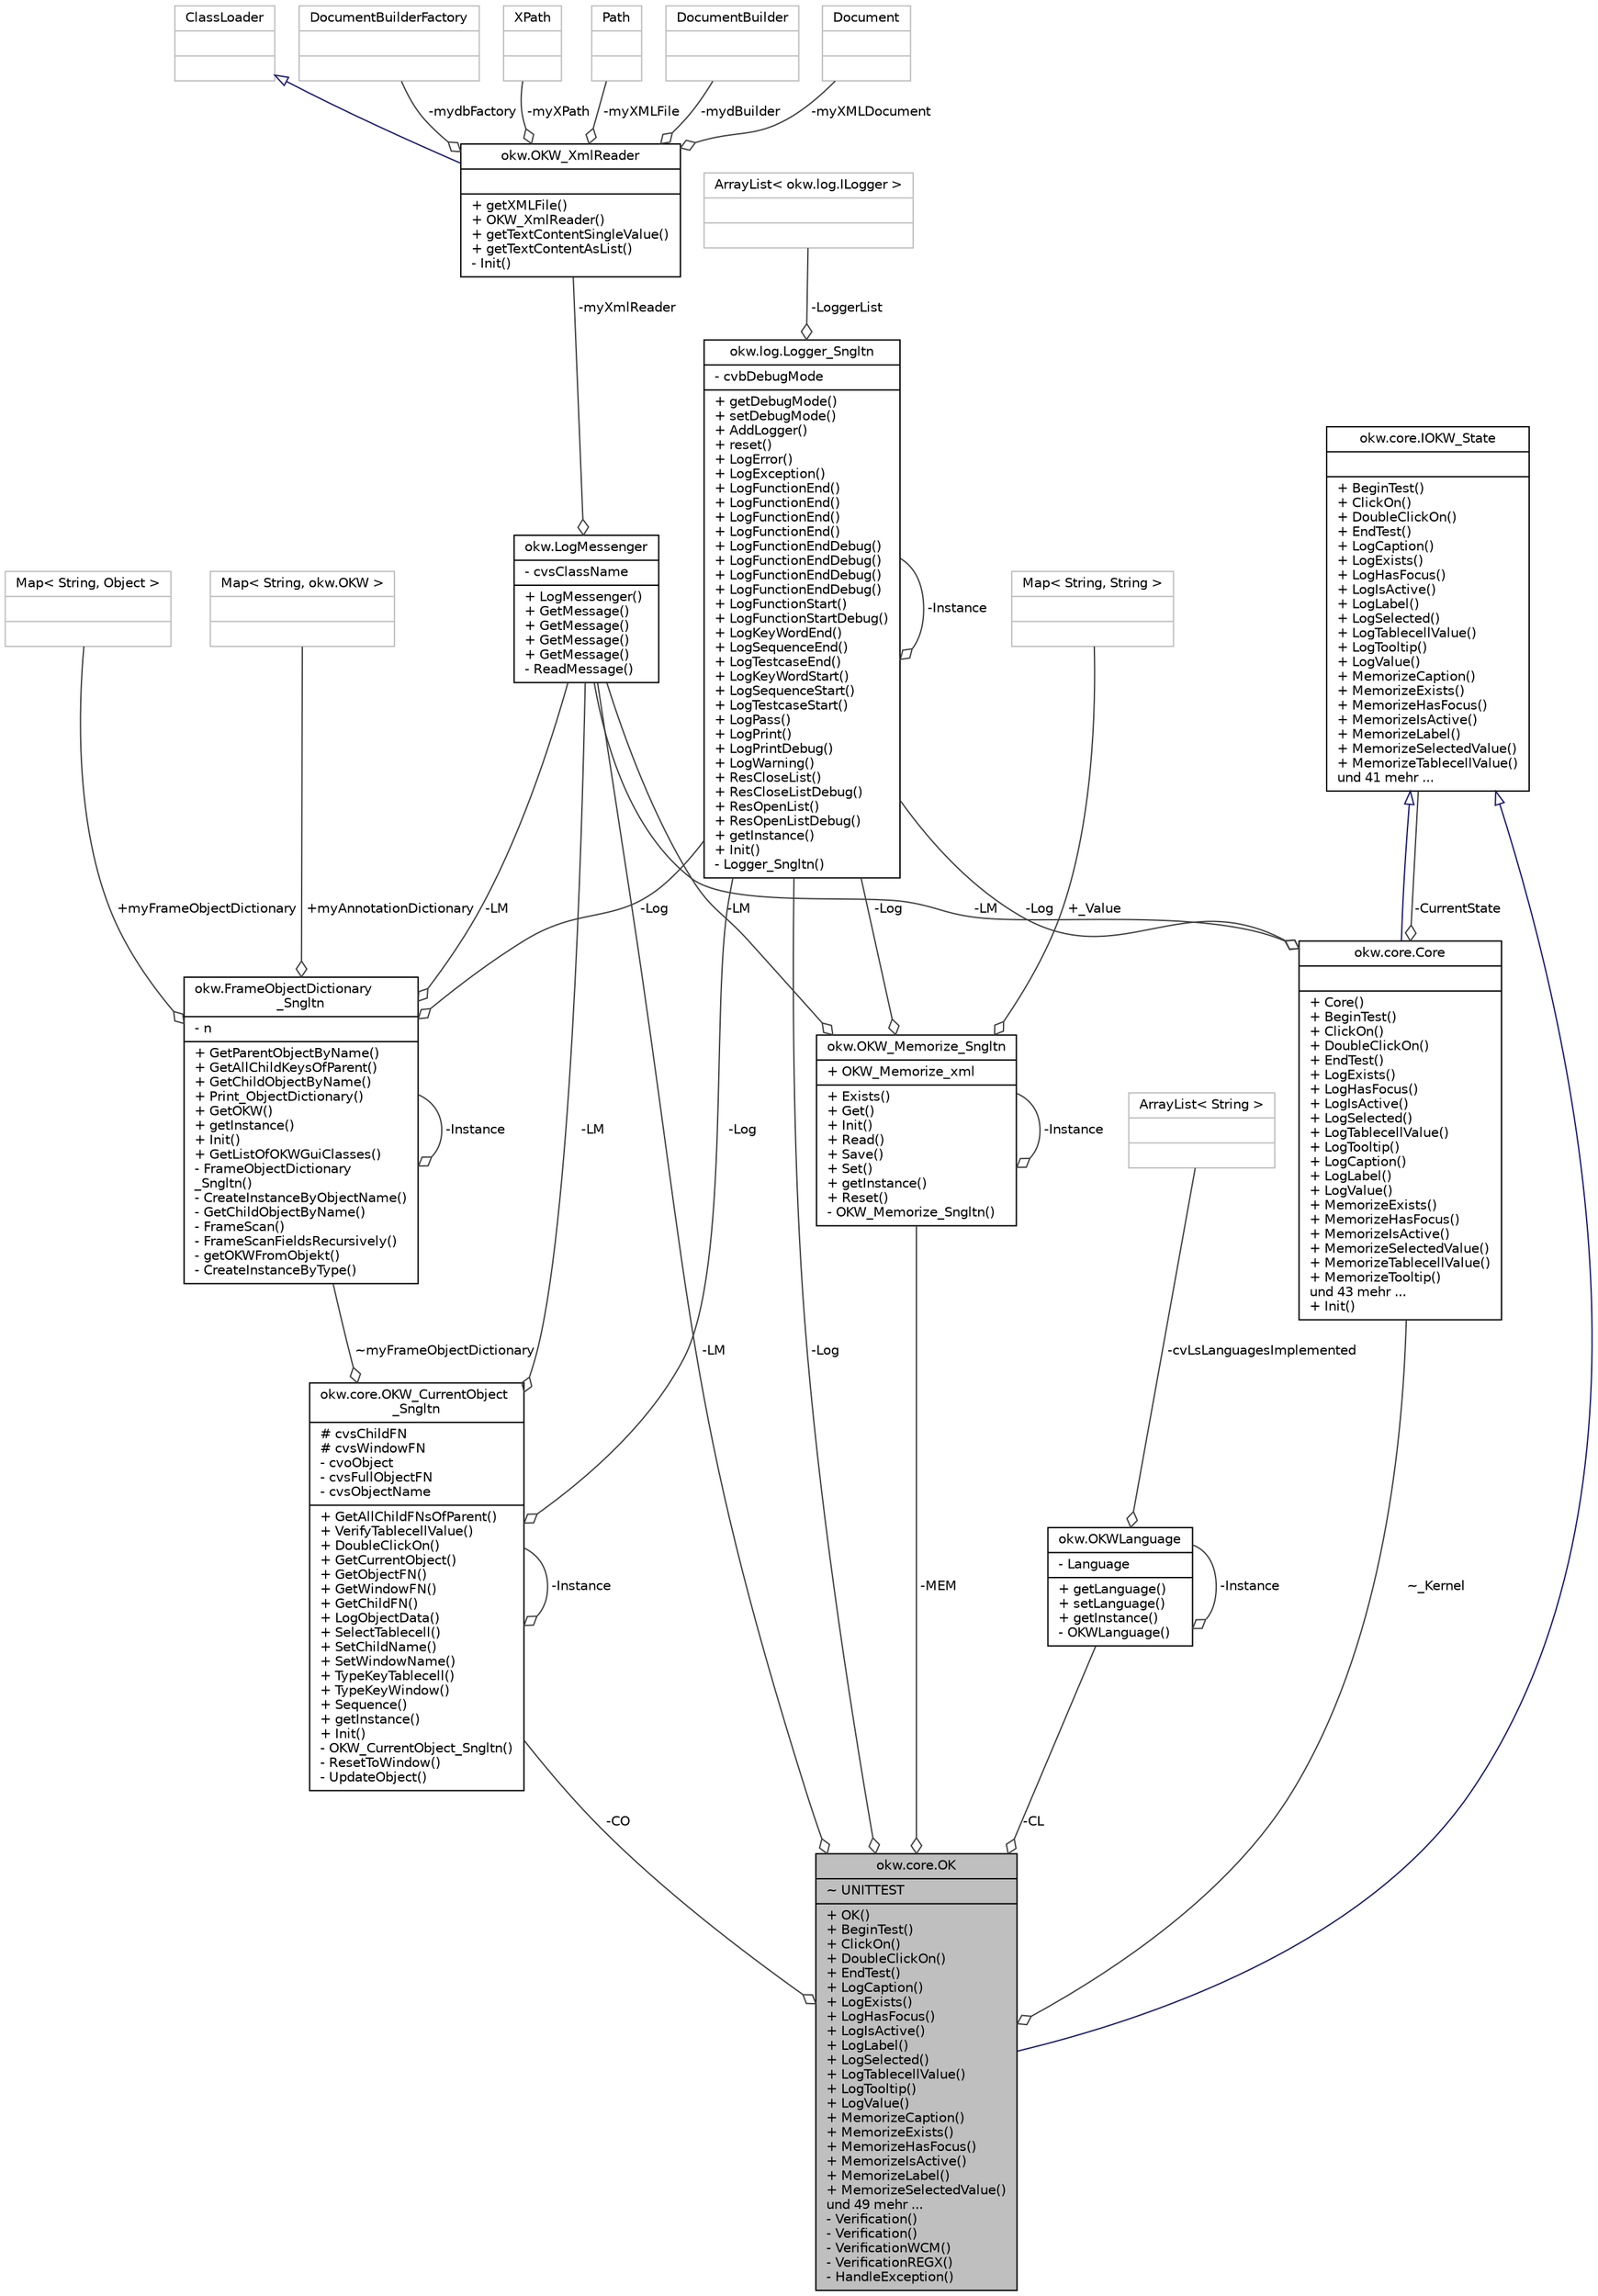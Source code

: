 digraph "okw.core.OK"
{
 // INTERACTIVE_SVG=YES
  edge [fontname="Helvetica",fontsize="10",labelfontname="Helvetica",labelfontsize="10"];
  node [fontname="Helvetica",fontsize="10",shape=record];
  Node2 [label="{okw.core.OK\n|~ UNITTEST\l|+ OK()\l+ BeginTest()\l+ ClickOn()\l+ DoubleClickOn()\l+ EndTest()\l+ LogCaption()\l+ LogExists()\l+ LogHasFocus()\l+ LogIsActive()\l+ LogLabel()\l+ LogSelected()\l+ LogTablecellValue()\l+ LogTooltip()\l+ LogValue()\l+ MemorizeCaption()\l+ MemorizeExists()\l+ MemorizeHasFocus()\l+ MemorizeIsActive()\l+ MemorizeLabel()\l+ MemorizeSelectedValue()\lund 49 mehr ...\l- Verification()\l- Verification()\l- VerificationWCM()\l- VerificationREGX()\l- HandleException()\l}",height=0.2,width=0.4,color="black", fillcolor="grey75", style="filled", fontcolor="black"];
  Node3 -> Node2 [dir="back",color="midnightblue",fontsize="10",style="solid",arrowtail="onormal",fontname="Helvetica"];
  Node3 [label="{okw.core.IOKW_State\n||+ BeginTest()\l+ ClickOn()\l+ DoubleClickOn()\l+ EndTest()\l+ LogCaption()\l+ LogExists()\l+ LogHasFocus()\l+ LogIsActive()\l+ LogLabel()\l+ LogSelected()\l+ LogTablecellValue()\l+ LogTooltip()\l+ LogValue()\l+ MemorizeCaption()\l+ MemorizeExists()\l+ MemorizeHasFocus()\l+ MemorizeIsActive()\l+ MemorizeLabel()\l+ MemorizeSelectedValue()\l+ MemorizeTablecellValue()\lund 41 mehr ...\l}",height=0.2,width=0.4,color="black", fillcolor="white", style="filled",URL="$interfaceokw_1_1core_1_1_i_o_k_w___state.html"];
  Node4 -> Node2 [color="grey25",fontsize="10",style="solid",label=" -CO" ,arrowhead="odiamond",fontname="Helvetica"];
  Node4 [label="{okw.core.OKW_CurrentObject\l_Sngltn\n|# cvsChildFN\l# cvsWindowFN\l- cvoObject\l- cvsFullObjectFN\l- cvsObjectName\l|+ GetAllChildFNsOfParent()\l+ VerifyTablecellValue()\l+ DoubleClickOn()\l+ GetCurrentObject()\l+ GetObjectFN()\l+ GetWindowFN()\l+ GetChildFN()\l+ LogObjectData()\l+ SelectTablecell()\l+ SetChildName()\l+ SetWindowName()\l+ TypeKeyTablecell()\l+ TypeKeyWindow()\l+ Sequence()\l+ getInstance()\l+ Init()\l- OKW_CurrentObject_Sngltn()\l- ResetToWindow()\l- UpdateObject()\l}",height=0.2,width=0.4,color="black", fillcolor="white", style="filled",URL="$classokw_1_1core_1_1_o_k_w___current_object___sngltn.html",tooltip="Diese Klasse verwaltet das aktuelle GUI-Objekt. "];
  Node4 -> Node4 [color="grey25",fontsize="10",style="solid",label=" -Instance" ,arrowhead="odiamond",fontname="Helvetica"];
  Node5 -> Node4 [color="grey25",fontsize="10",style="solid",label=" ~myFrameObjectDictionary" ,arrowhead="odiamond",fontname="Helvetica"];
  Node5 [label="{okw.FrameObjectDictionary\l_Sngltn\n|- n\l|+ GetParentObjectByName()\l+ GetAllChildKeysOfParent()\l+ GetChildObjectByName()\l+ Print_ObjectDictionary()\l+ GetOKW()\l+ getInstance()\l+ Init()\l+ GetListOfOKWGuiClasses()\l- FrameObjectDictionary\l_Sngltn()\l- CreateInstanceByObjectName()\l- GetChildObjectByName()\l- FrameScan()\l- FrameScanFieldsRecursively()\l- getOKWFromObjekt()\l- CreateInstanceByType()\l}",height=0.2,width=0.4,color="black", fillcolor="white", style="filled",URL="$classokw_1_1_frame_object_dictionary___sngltn.html",tooltip="Verwaltet zentral die Frame-Klassen: Instanziert Frame-Klassen zu Frame-Objekten und liefert die Refe..."];
  Node6 -> Node5 [color="grey25",fontsize="10",style="solid",label=" +myAnnotationDictionary" ,arrowhead="odiamond",fontname="Helvetica"];
  Node6 [label="{Map\< String, okw.OKW \>\n||}",height=0.2,width=0.4,color="grey75", fillcolor="white", style="filled"];
  Node5 -> Node5 [color="grey25",fontsize="10",style="solid",label=" -Instance" ,arrowhead="odiamond",fontname="Helvetica"];
  Node7 -> Node5 [color="grey25",fontsize="10",style="solid",label=" +myFrameObjectDictionary" ,arrowhead="odiamond",fontname="Helvetica"];
  Node7 [label="{Map\< String, Object \>\n||}",height=0.2,width=0.4,color="grey75", fillcolor="white", style="filled"];
  Node8 -> Node5 [color="grey25",fontsize="10",style="solid",label=" -LM" ,arrowhead="odiamond",fontname="Helvetica"];
  Node8 [label="{okw.LogMessenger\n|- cvsClassName\l|+ LogMessenger()\l+ GetMessage()\l+ GetMessage()\l+ GetMessage()\l+ GetMessage()\l- ReadMessage()\l}",height=0.2,width=0.4,color="black", fillcolor="white", style="filled",URL="$classokw_1_1_log_messenger.html",tooltip="LogMessenger liest Log-Meldungen sprachspezifisch für die im Konstruktor gegeben Klasse aus der Zugeh..."];
  Node9 -> Node8 [color="grey25",fontsize="10",style="solid",label=" -myXmlReader" ,arrowhead="odiamond",fontname="Helvetica"];
  Node9 [label="{okw.OKW_XmlReader\n||+ getXMLFile()\l+ OKW_XmlReader()\l+ getTextContentSingleValue()\l+ getTextContentAsList()\l- Init()\l}",height=0.2,width=0.4,color="black", fillcolor="white", style="filled",URL="$classokw_1_1_o_k_w___xml_reader.html"];
  Node10 -> Node9 [dir="back",color="midnightblue",fontsize="10",style="solid",arrowtail="onormal",fontname="Helvetica"];
  Node10 [label="{ClassLoader\n||}",height=0.2,width=0.4,color="grey75", fillcolor="white", style="filled"];
  Node11 -> Node9 [color="grey25",fontsize="10",style="solid",label=" -mydbFactory" ,arrowhead="odiamond",fontname="Helvetica"];
  Node11 [label="{DocumentBuilderFactory\n||}",height=0.2,width=0.4,color="grey75", fillcolor="white", style="filled"];
  Node12 -> Node9 [color="grey25",fontsize="10",style="solid",label=" -myXPath" ,arrowhead="odiamond",fontname="Helvetica"];
  Node12 [label="{XPath\n||}",height=0.2,width=0.4,color="grey75", fillcolor="white", style="filled"];
  Node13 -> Node9 [color="grey25",fontsize="10",style="solid",label=" -myXMLFile" ,arrowhead="odiamond",fontname="Helvetica"];
  Node13 [label="{Path\n||}",height=0.2,width=0.4,color="grey75", fillcolor="white", style="filled"];
  Node14 -> Node9 [color="grey25",fontsize="10",style="solid",label=" -mydBuilder" ,arrowhead="odiamond",fontname="Helvetica"];
  Node14 [label="{DocumentBuilder\n||}",height=0.2,width=0.4,color="grey75", fillcolor="white", style="filled"];
  Node15 -> Node9 [color="grey25",fontsize="10",style="solid",label=" -myXMLDocument" ,arrowhead="odiamond",fontname="Helvetica"];
  Node15 [label="{Document\n||}",height=0.2,width=0.4,color="grey75", fillcolor="white", style="filled"];
  Node16 -> Node5 [color="grey25",fontsize="10",style="solid",label=" -Log" ,arrowhead="odiamond",fontname="Helvetica"];
  Node16 [label="{okw.log.Logger_Sngltn\n|- cvbDebugMode\l|+ getDebugMode()\l+ setDebugMode()\l+ AddLogger()\l+ reset()\l+ LogError()\l+ LogException()\l+ LogFunctionEnd()\l+ LogFunctionEnd()\l+ LogFunctionEnd()\l+ LogFunctionEnd()\l+ LogFunctionEndDebug()\l+ LogFunctionEndDebug()\l+ LogFunctionEndDebug()\l+ LogFunctionEndDebug()\l+ LogFunctionStart()\l+ LogFunctionStartDebug()\l+ LogKeyWordEnd()\l+ LogSequenceEnd()\l+ LogTestcaseEnd()\l+ LogKeyWordStart()\l+ LogSequenceStart()\l+ LogTestcaseStart()\l+ LogPass()\l+ LogPrint()\l+ LogPrintDebug()\l+ LogWarning()\l+ ResCloseList()\l+ ResCloseListDebug()\l+ ResOpenList()\l+ ResOpenListDebug()\l+ getInstance()\l+ Init()\l- Logger_Sngltn()\l}",height=0.2,width=0.4,color="black", fillcolor="white", style="filled",URL="$classokw_1_1log_1_1_logger___sngltn.html"];
  Node17 -> Node16 [color="grey25",fontsize="10",style="solid",label=" -LoggerList" ,arrowhead="odiamond",fontname="Helvetica"];
  Node17 [label="{ArrayList\< okw.log.ILogger \>\n||}",height=0.2,width=0.4,color="grey75", fillcolor="white", style="filled"];
  Node16 -> Node16 [color="grey25",fontsize="10",style="solid",label=" -Instance" ,arrowhead="odiamond",fontname="Helvetica"];
  Node8 -> Node4 [color="grey25",fontsize="10",style="solid",label=" -LM" ,arrowhead="odiamond",fontname="Helvetica"];
  Node16 -> Node4 [color="grey25",fontsize="10",style="solid",label=" -Log" ,arrowhead="odiamond",fontname="Helvetica"];
  Node18 -> Node2 [color="grey25",fontsize="10",style="solid",label=" -CL" ,arrowhead="odiamond",fontname="Helvetica"];
  Node18 [label="{okw.OKWLanguage\n|- Language\l|+ getLanguage()\l+ setLanguage()\l+ getInstance()\l- OKWLanguage()\l}",height=0.2,width=0.4,color="black", fillcolor="white", style="filled",URL="$classokw_1_1_o_k_w_language.html",tooltip="http://de.wikipedia.org/wiki/ISO-3166-1-Kodierliste "];
  Node19 -> Node18 [color="grey25",fontsize="10",style="solid",label=" -cvLsLanguagesImplemented" ,arrowhead="odiamond",fontname="Helvetica"];
  Node19 [label="{ArrayList\< String \>\n||}",height=0.2,width=0.4,color="grey75", fillcolor="white", style="filled"];
  Node18 -> Node18 [color="grey25",fontsize="10",style="solid",label=" -Instance" ,arrowhead="odiamond",fontname="Helvetica"];
  Node8 -> Node2 [color="grey25",fontsize="10",style="solid",label=" -LM" ,arrowhead="odiamond",fontname="Helvetica"];
  Node20 -> Node2 [color="grey25",fontsize="10",style="solid",label=" -MEM" ,arrowhead="odiamond",fontname="Helvetica"];
  Node20 [label="{okw.OKW_Memorize_Sngltn\n|+ OKW_Memorize_xml\l|+ Exists()\l+ Get()\l+ Init()\l+ Read()\l+ Save()\l+ Set()\l+ getInstance()\l+ Reset()\l- OKW_Memorize_Sngltn()\l}",height=0.2,width=0.4,color="black", fillcolor="white", style="filled",URL="$classokw_1_1_o_k_w___memorize___sngltn.html",tooltip="OKW_Memorize ist die Speicher-Klasse hinter den Merke*-Schlüsselwörter. "];
  Node8 -> Node20 [color="grey25",fontsize="10",style="solid",label=" -LM" ,arrowhead="odiamond",fontname="Helvetica"];
  Node21 -> Node20 [color="grey25",fontsize="10",style="solid",label=" +_Value" ,arrowhead="odiamond",fontname="Helvetica"];
  Node21 [label="{Map\< String, String \>\n||}",height=0.2,width=0.4,color="grey75", fillcolor="white", style="filled"];
  Node20 -> Node20 [color="grey25",fontsize="10",style="solid",label=" -Instance" ,arrowhead="odiamond",fontname="Helvetica"];
  Node16 -> Node20 [color="grey25",fontsize="10",style="solid",label=" -Log" ,arrowhead="odiamond",fontname="Helvetica"];
  Node22 -> Node2 [color="grey25",fontsize="10",style="solid",label=" ~_Kernel" ,arrowhead="odiamond",fontname="Helvetica"];
  Node22 [label="{okw.core.Core\n||+ Core()\l+ BeginTest()\l+ ClickOn()\l+ DoubleClickOn()\l+ EndTest()\l+ LogExists()\l+ LogHasFocus()\l+ LogIsActive()\l+ LogSelected()\l+ LogTablecellValue()\l+ LogTooltip()\l+ LogCaption()\l+ LogLabel()\l+ LogValue()\l+ MemorizeExists()\l+ MemorizeHasFocus()\l+ MemorizeIsActive()\l+ MemorizeSelectedValue()\l+ MemorizeTablecellValue()\l+ MemorizeTooltip()\lund 43 mehr ...\l+ Init()\l}",height=0.2,width=0.4,color="black", fillcolor="white", style="filled",URL="$classokw_1_1core_1_1_core.html",tooltip="Hier Statediagram... "];
  Node3 -> Node22 [dir="back",color="midnightblue",fontsize="10",style="solid",arrowtail="onormal",fontname="Helvetica"];
  Node3 -> Node22 [color="grey25",fontsize="10",style="solid",label=" -CurrentState" ,arrowhead="odiamond",fontname="Helvetica"];
  Node8 -> Node22 [color="grey25",fontsize="10",style="solid",label=" -LM" ,arrowhead="odiamond",fontname="Helvetica"];
  Node16 -> Node22 [color="grey25",fontsize="10",style="solid",label=" -Log" ,arrowhead="odiamond",fontname="Helvetica"];
  Node16 -> Node2 [color="grey25",fontsize="10",style="solid",label=" -Log" ,arrowhead="odiamond",fontname="Helvetica"];
}

